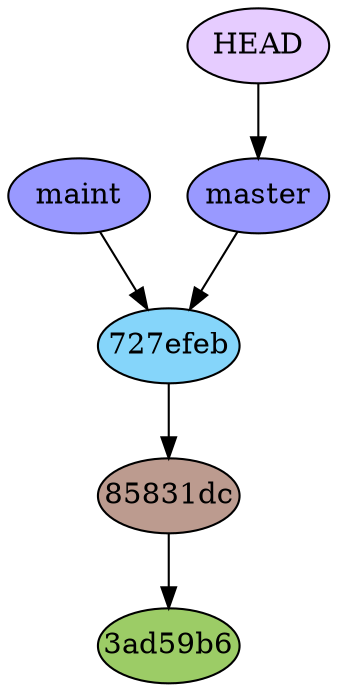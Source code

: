 digraph auto {
	graph [bgcolor=transparent]
	node [fixedsize=true style=filled width=0.95]
	"3ad59b658aaaf5e5984475e366889fb5d7840766" [label="3ad59b6" fillcolor="#9ccc66"]
	"85831dc57269764375f1f21b06f302c2ec11f429" [label="85831dc" fillcolor="#bc9b8f"]
	"85831dc57269764375f1f21b06f302c2ec11f429" -> "3ad59b658aaaf5e5984475e366889fb5d7840766"
	"727efeb2ab1264fcb4f883a9687e7ca22f250ccf" [label="727efeb" fillcolor="#85d5fa"]
	"727efeb2ab1264fcb4f883a9687e7ca22f250ccf" -> "85831dc57269764375f1f21b06f302c2ec11f429"
	maint [label=maint fillcolor="#9999ff"]
	maint -> "727efeb2ab1264fcb4f883a9687e7ca22f250ccf"
	master [label=master fillcolor="#9999ff"]
	master -> "727efeb2ab1264fcb4f883a9687e7ca22f250ccf"
	HEAD [label=HEAD fillcolor="#e6ccff"]
	HEAD -> master
}
